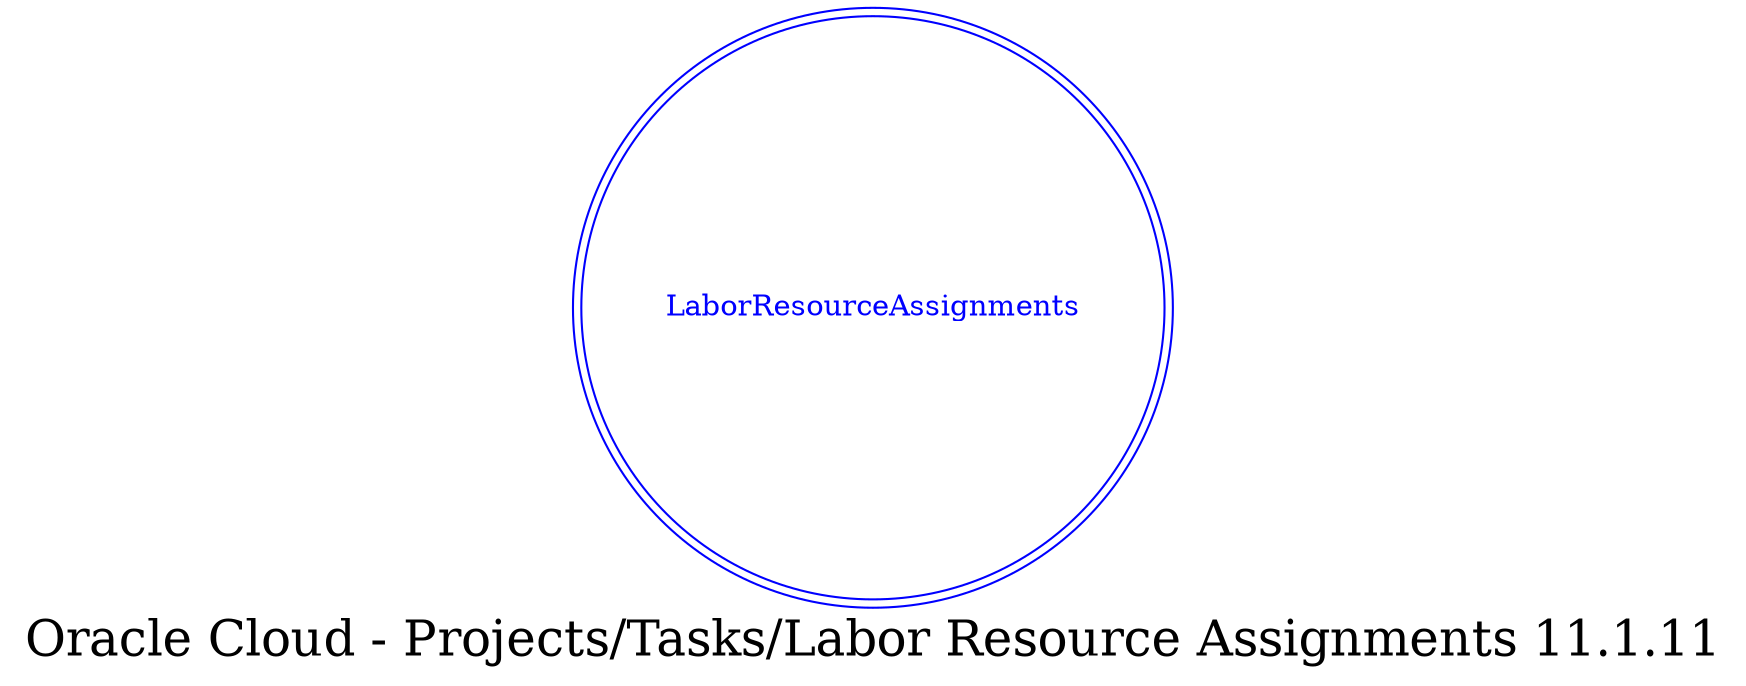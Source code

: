 digraph LexiconGraph {
graph[label="Oracle Cloud - Projects/Tasks/Labor Resource Assignments 11.1.11", fontsize=24]
splines=true
"LaborResourceAssignments" [color=blue, fontcolor=blue, shape=doublecircle]
}
